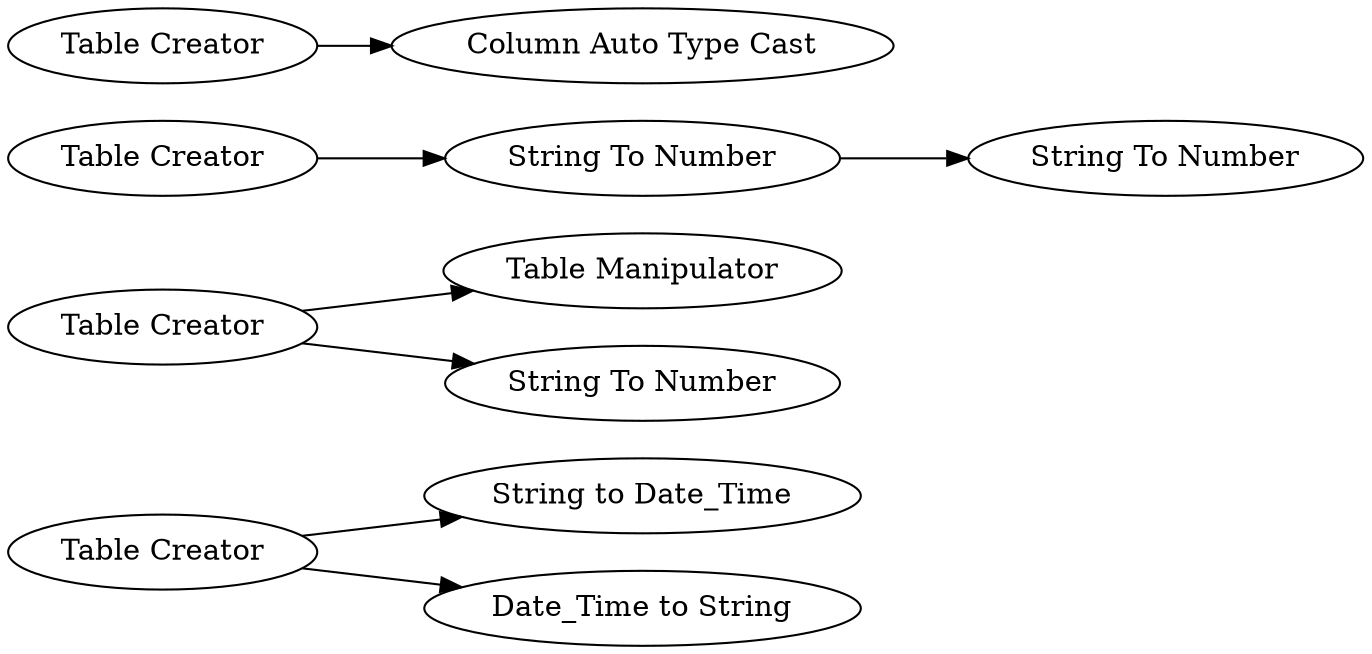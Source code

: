 digraph {
	7 -> 8
	4 -> 5
	1 -> 2
	2 -> 3
	10 -> 11
	4 -> 6
	7 -> 9
	5 [label="Table Manipulator"]
	1 [label="Table Creator"]
	7 [label="Table Creator"]
	9 [label="Date_Time to String"]
	11 [label="Column Auto Type Cast"]
	4 [label="Table Creator"]
	6 [label="String To Number"]
	8 [label="String to Date_Time"]
	3 [label="String To Number"]
	2 [label="String To Number"]
	10 [label="Table Creator"]
	rankdir=LR
}
